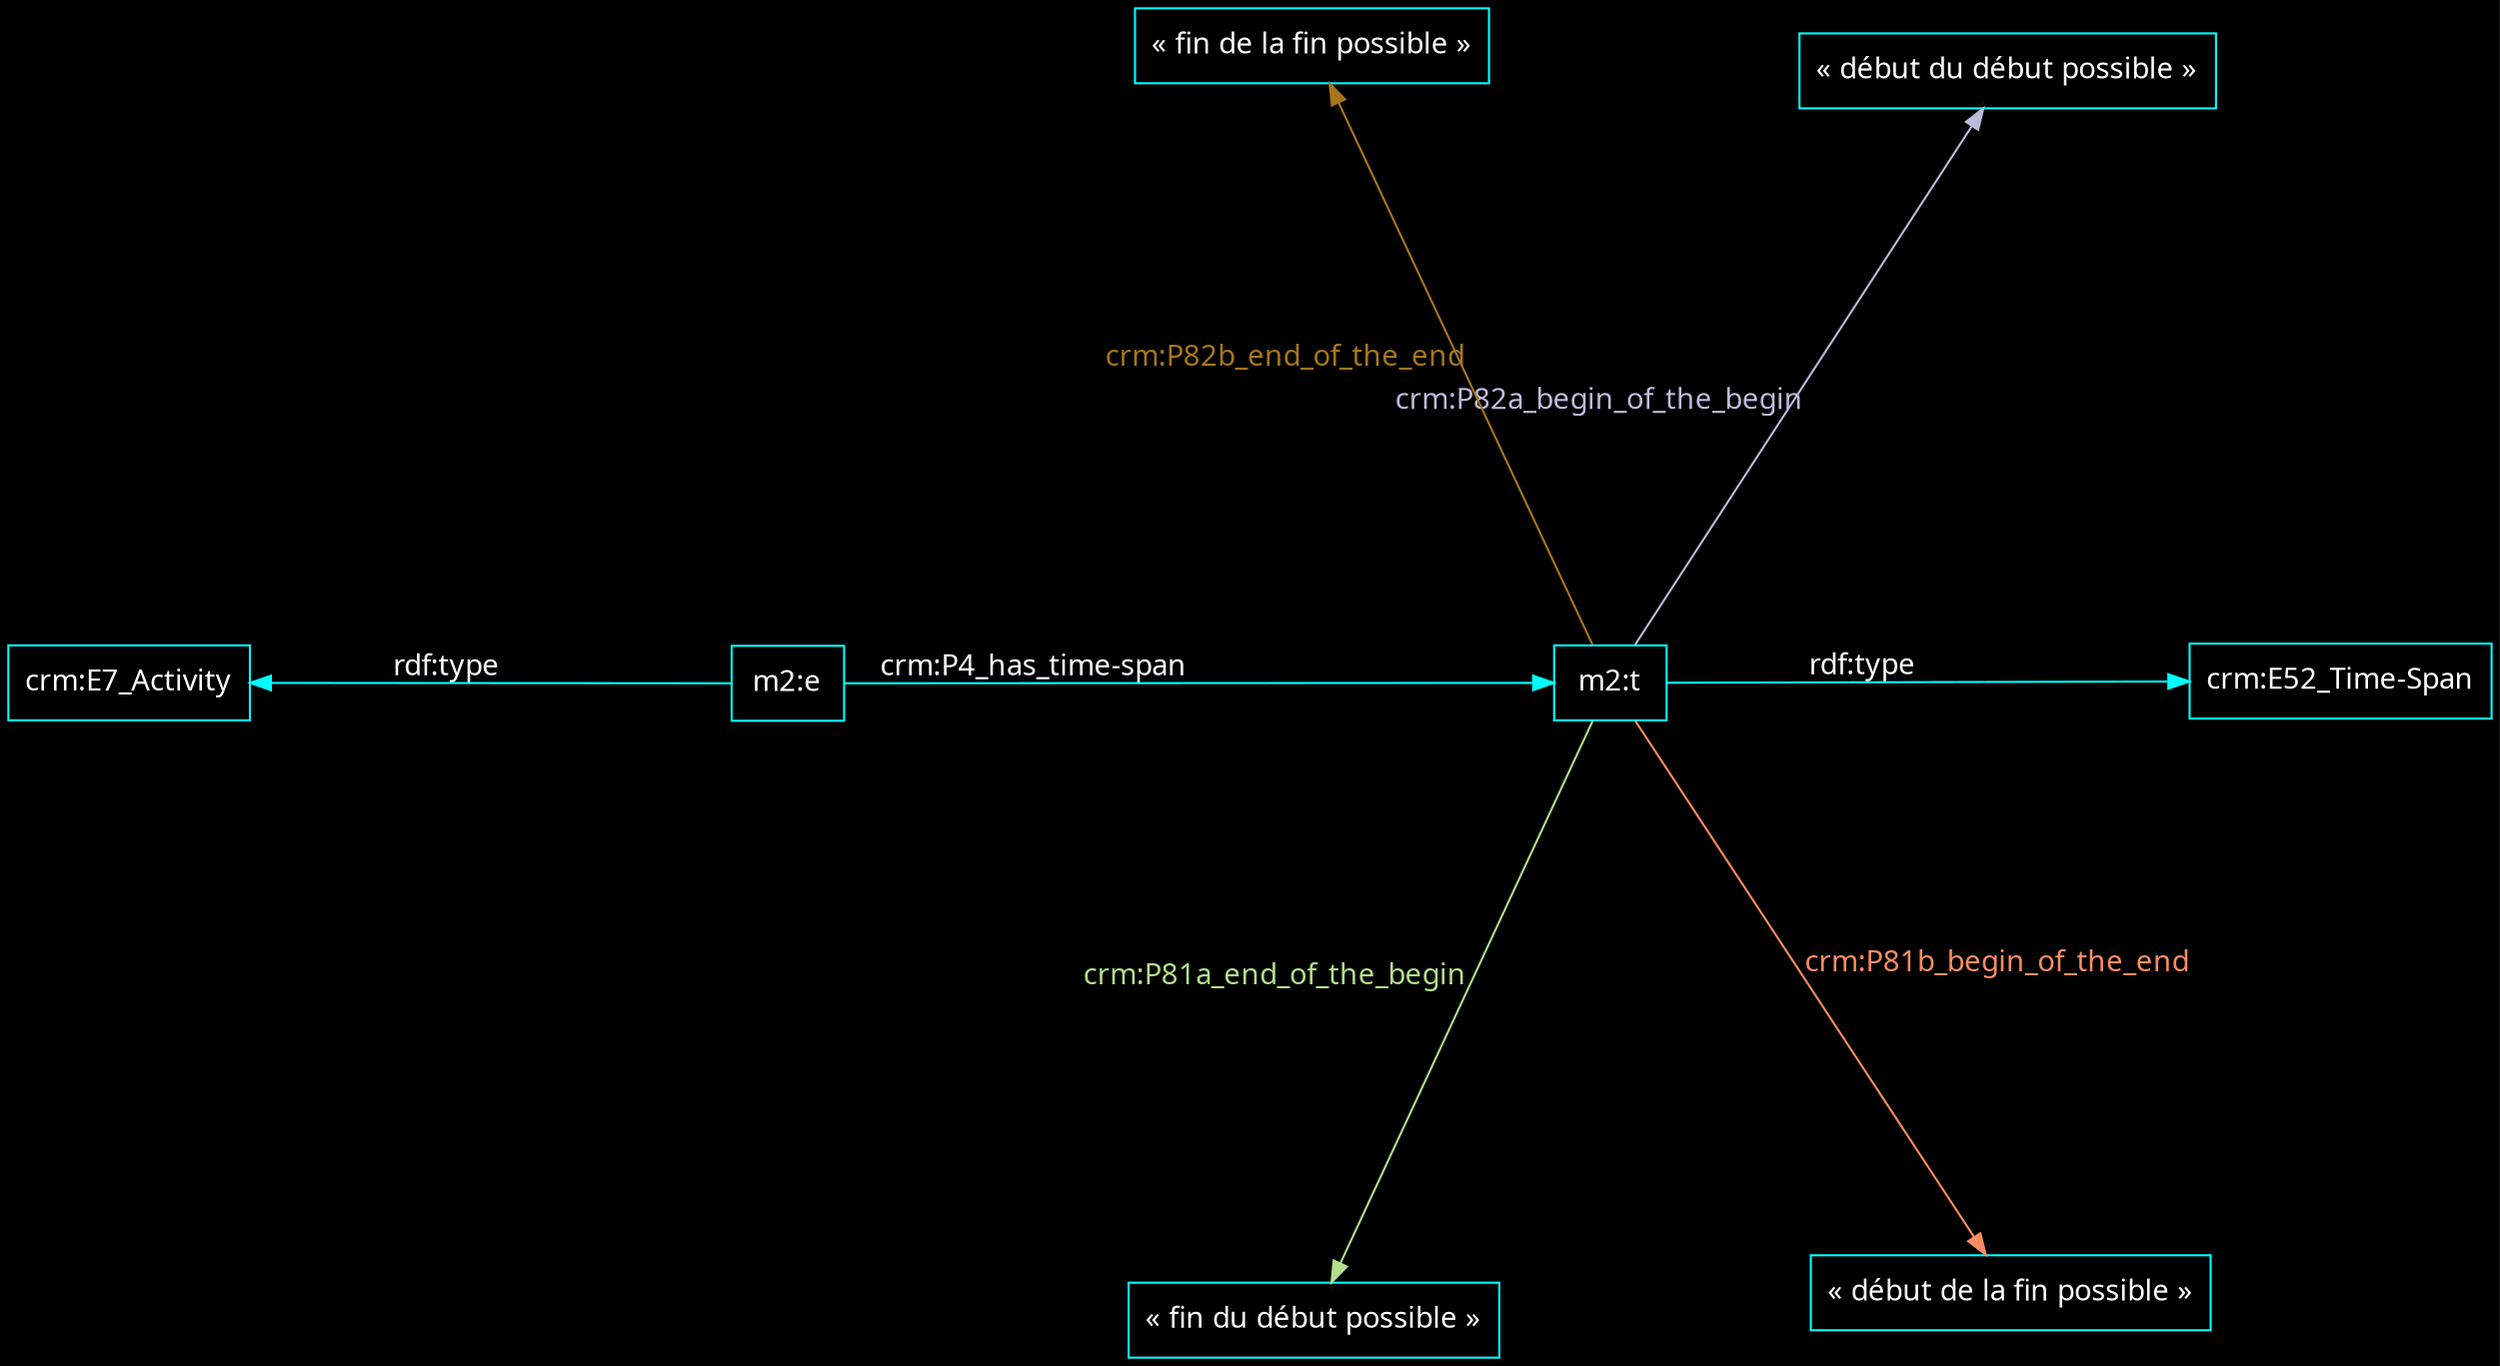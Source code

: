 digraph {
    graph [bgcolor=black]
    rankdir=LR
    node [color=white,fontcolor=white,fontname="FiraCode Nerd Font Mono Regular",shape=box]
    edge [color=white,fontcolor=white,fontname="FiraCode Nerd Font Mono Regular"]
    

    layout=sfdp
node [color=cyan,fontcolor=white]
edge [color=cyan,fontcolor=white]
"m2:t" -> "crm:E52_Time-Span" [label="rdf:type"]
"m2:t" -> "« début du début possible »" [label="crm:P82a_begin_of_the_begin",color="#bebada",fontcolor="#bebada"]
"m2:t" -> "« fin du début possible »" [label="crm:P81a_end_of_the_begin",color="#b2df8a",fontcolor="#b2df8a"]
"m2:t" -> "« début de la fin possible »" [label="crm:P81b_begin_of_the_end",color="#fc8d62",fontcolor="#fc8d62"]
"m2:t" -> "« fin de la fin possible »" [label="crm:P82b_end_of_the_end",color="#a6761d",fontcolor="#a6761d"]
"m2:e" -> "m2:t" [label="crm:P4_has_time-span"]
"m2:e" -> "crm:E7_Activity" [label="rdf:type"]
}
